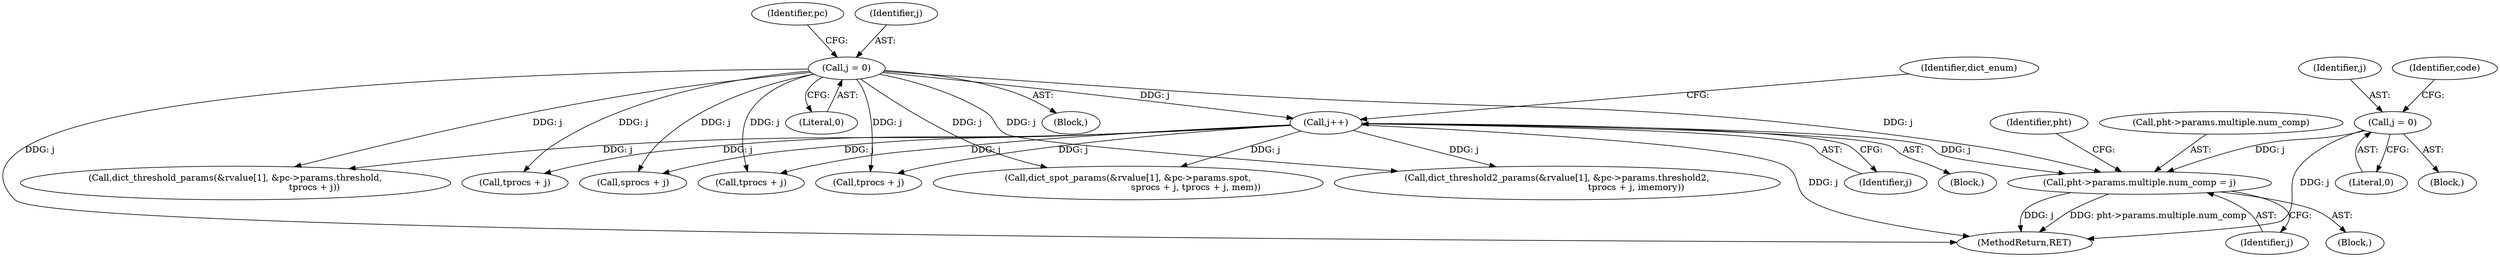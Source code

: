 digraph "0_ghostscript_f5c7555c30393e64ec1f5ab0dfae5b55b3b3fc78@pointer" {
"1000661" [label="(Call,pht->params.multiple.num_comp = j)"];
"1000640" [label="(Call,j++)"];
"1000434" [label="(Call,j = 0)"];
"1000416" [label="(Call,j = 0)"];
"1000641" [label="(Identifier,j)"];
"1000438" [label="(Identifier,pc)"];
"1000661" [label="(Call,pht->params.multiple.num_comp = j)"];
"1000640" [label="(Call,j++)"];
"1000445" [label="(Identifier,dict_enum)"];
"1000565" [label="(Call,tprocs + j)"];
"1000669" [label="(Identifier,j)"];
"1000417" [label="(Identifier,j)"];
"1000436" [label="(Literal,0)"];
"1000674" [label="(Identifier,pht)"];
"1000440" [label="(Block,)"];
"1000415" [label="(Block,)"];
"1000646" [label="(Block,)"];
"1000589" [label="(Call,dict_threshold_params(&rvalue[1], &pc->params.threshold,\n                                                        tprocs + j))"];
"1001042" [label="(MethodReturn,RET)"];
"1000433" [label="(Block,)"];
"1000662" [label="(Call,pht->params.multiple.num_comp)"];
"1000420" [label="(Identifier,code)"];
"1000562" [label="(Call,sprocs + j)"];
"1000623" [label="(Call,tprocs + j)"];
"1000551" [label="(Call,dict_spot_params(&rvalue[1], &pc->params.spot,\n                                                sprocs + j, tprocs + j, mem))"];
"1000612" [label="(Call,dict_threshold2_params(&rvalue[1], &pc->params.threshold2,\n                                                        tprocs + j, imemory))"];
"1000434" [label="(Call,j = 0)"];
"1000435" [label="(Identifier,j)"];
"1000416" [label="(Call,j = 0)"];
"1000600" [label="(Call,tprocs + j)"];
"1000418" [label="(Literal,0)"];
"1000661" -> "1000646"  [label="AST: "];
"1000661" -> "1000669"  [label="CFG: "];
"1000662" -> "1000661"  [label="AST: "];
"1000669" -> "1000661"  [label="AST: "];
"1000674" -> "1000661"  [label="CFG: "];
"1000661" -> "1001042"  [label="DDG: pht->params.multiple.num_comp"];
"1000661" -> "1001042"  [label="DDG: j"];
"1000640" -> "1000661"  [label="DDG: j"];
"1000434" -> "1000661"  [label="DDG: j"];
"1000416" -> "1000661"  [label="DDG: j"];
"1000640" -> "1000440"  [label="AST: "];
"1000640" -> "1000641"  [label="CFG: "];
"1000641" -> "1000640"  [label="AST: "];
"1000445" -> "1000640"  [label="CFG: "];
"1000640" -> "1001042"  [label="DDG: j"];
"1000640" -> "1000551"  [label="DDG: j"];
"1000640" -> "1000562"  [label="DDG: j"];
"1000640" -> "1000565"  [label="DDG: j"];
"1000640" -> "1000589"  [label="DDG: j"];
"1000640" -> "1000600"  [label="DDG: j"];
"1000640" -> "1000612"  [label="DDG: j"];
"1000640" -> "1000623"  [label="DDG: j"];
"1000434" -> "1000640"  [label="DDG: j"];
"1000434" -> "1000433"  [label="AST: "];
"1000434" -> "1000436"  [label="CFG: "];
"1000435" -> "1000434"  [label="AST: "];
"1000436" -> "1000434"  [label="AST: "];
"1000438" -> "1000434"  [label="CFG: "];
"1000434" -> "1001042"  [label="DDG: j"];
"1000434" -> "1000551"  [label="DDG: j"];
"1000434" -> "1000562"  [label="DDG: j"];
"1000434" -> "1000565"  [label="DDG: j"];
"1000434" -> "1000589"  [label="DDG: j"];
"1000434" -> "1000600"  [label="DDG: j"];
"1000434" -> "1000612"  [label="DDG: j"];
"1000434" -> "1000623"  [label="DDG: j"];
"1000416" -> "1000415"  [label="AST: "];
"1000416" -> "1000418"  [label="CFG: "];
"1000417" -> "1000416"  [label="AST: "];
"1000418" -> "1000416"  [label="AST: "];
"1000420" -> "1000416"  [label="CFG: "];
"1000416" -> "1001042"  [label="DDG: j"];
}
